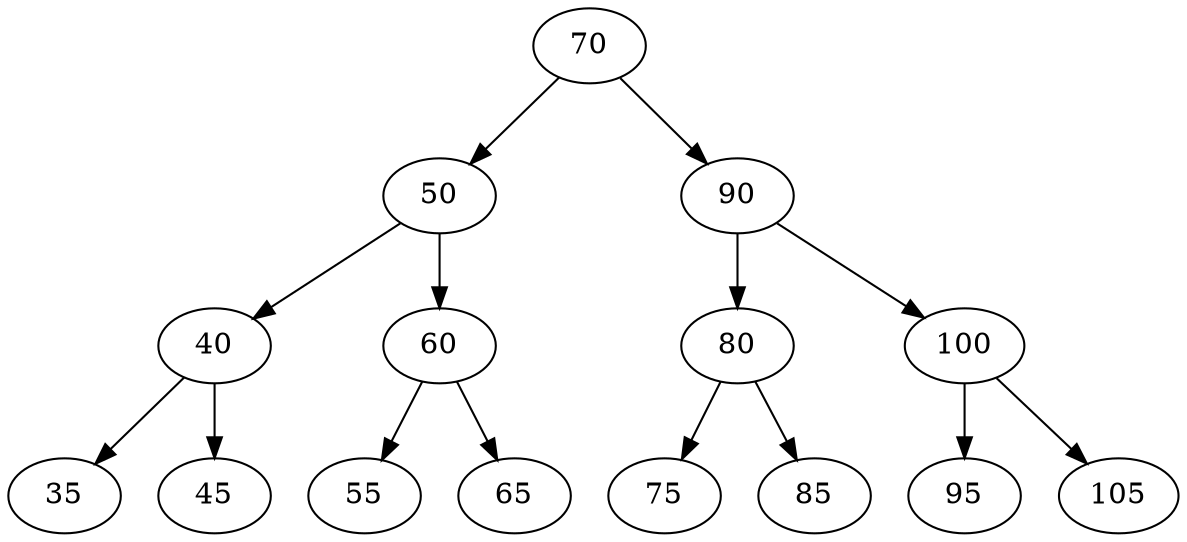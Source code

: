 // Binary Tree
digraph {
	70 -> 50
	50 -> 40
	40 -> 35
	40 -> 45
	50 -> 60
	60 -> 55
	60 -> 65
	70 -> 90
	90 -> 80
	80 -> 75
	80 -> 85
	90 -> 100
	100 -> 95
	100 -> 105
}
